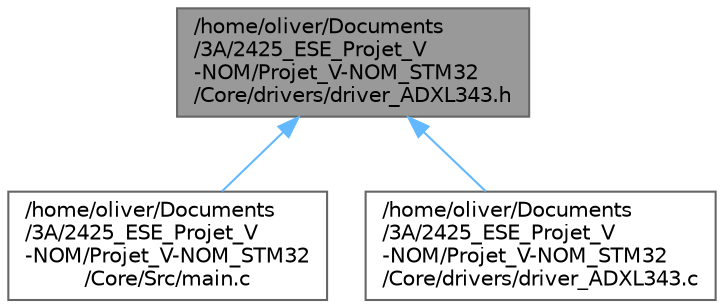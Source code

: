 digraph "/home/oliver/Documents/3A/2425_ESE_Projet_V-NOM/Projet_V-NOM_STM32/Core/drivers/driver_ADXL343.h"
{
 // LATEX_PDF_SIZE
  bgcolor="transparent";
  edge [fontname=Helvetica,fontsize=10,labelfontname=Helvetica,labelfontsize=10];
  node [fontname=Helvetica,fontsize=10,shape=box,height=0.2,width=0.4];
  Node1 [id="Node000001",label="/home/oliver/Documents\l/3A/2425_ESE_Projet_V\l-NOM/Projet_V-NOM_STM32\l/Core/drivers/driver_ADXL343.h",height=0.2,width=0.4,color="gray40", fillcolor="grey60", style="filled", fontcolor="black",tooltip="Header file for ADXL343 accelerometer driver."];
  Node1 -> Node2 [id="edge3_Node000001_Node000002",dir="back",color="steelblue1",style="solid",tooltip=" "];
  Node2 [id="Node000002",label="/home/oliver/Documents\l/3A/2425_ESE_Projet_V\l-NOM/Projet_V-NOM_STM32\l/Core/Src/main.c",height=0.2,width=0.4,color="grey40", fillcolor="white", style="filled",URL="$main_8c.html",tooltip=": Main program body"];
  Node1 -> Node3 [id="edge4_Node000001_Node000003",dir="back",color="steelblue1",style="solid",tooltip=" "];
  Node3 [id="Node000003",label="/home/oliver/Documents\l/3A/2425_ESE_Projet_V\l-NOM/Projet_V-NOM_STM32\l/Core/drivers/driver_ADXL343.c",height=0.2,width=0.4,color="grey40", fillcolor="white", style="filled",URL="$driver__ADXL343_8c.html",tooltip="C code file for ADXL343 accelerometer driver."];
}
